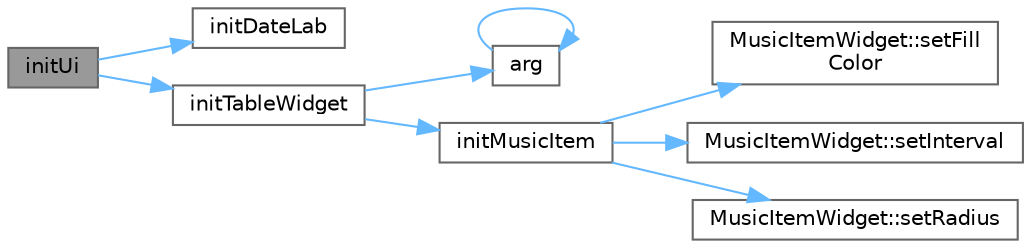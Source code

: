 digraph "initUi"
{
 // LATEX_PDF_SIZE
  bgcolor="transparent";
  edge [fontname=Helvetica,fontsize=10,labelfontname=Helvetica,labelfontsize=10];
  node [fontname=Helvetica,fontsize=10,shape=box,height=0.2,width=0.4];
  rankdir="LR";
  Node1 [id="Node000001",label="initUi",height=0.2,width=0.4,color="gray40", fillcolor="grey60", style="filled", fontcolor="black",tooltip="初始化界面"];
  Node1 -> Node2 [id="edge1_Node000001_Node000002",color="steelblue1",style="solid",tooltip=" "];
  Node2 [id="Node000002",label="initDateLab",height=0.2,width=0.4,color="grey40", fillcolor="white", style="filled",URL="$class_daily_recommend.html#af33653a755c92cbe26561696aa130533",tooltip="初始化日期标签"];
  Node1 -> Node3 [id="edge2_Node000001_Node000003",color="steelblue1",style="solid",tooltip=" "];
  Node3 [id="Node000003",label="initTableWidget",height=0.2,width=0.4,color="grey40", fillcolor="white", style="filled",URL="$class_daily_recommend.html#ac05465c66c47f2caebb711218a7e118a",tooltip="初始化歌曲列表控件"];
  Node3 -> Node4 [id="edge3_Node000003_Node000004",color="steelblue1",style="solid",tooltip=" "];
  Node4 [id="Node000004",label="arg",height=0.2,width=0.4,color="grey40", fillcolor="white", style="filled",URL="$base_8h.html#a2c8e80c1b1c8b7747e99b8e9a24a0429",tooltip="Returns a named argument to be used in a formatting function."];
  Node4 -> Node4 [id="edge4_Node000004_Node000004",color="steelblue1",style="solid",tooltip=" "];
  Node3 -> Node5 [id="edge5_Node000003_Node000005",color="steelblue1",style="solid",tooltip=" "];
  Node5 [id="Node000005",label="initMusicItem",height=0.2,width=0.4,color="grey40", fillcolor="white", style="filled",URL="$class_daily_recommend.html#a4c31fa17ce6a5cc8533d92486ed88966",tooltip="初始化音乐项控件"];
  Node5 -> Node6 [id="edge6_Node000005_Node000006",color="steelblue1",style="solid",tooltip=" "];
  Node6 [id="Node000006",label="MusicItemWidget::setFill\lColor",height=0.2,width=0.4,color="grey40", fillcolor="white", style="filled",URL="$class_music_item_widget.html#a63e18b34ea211235a80eeadb450ede32",tooltip="设置涟漪填充颜色"];
  Node5 -> Node7 [id="edge7_Node000005_Node000007",color="steelblue1",style="solid",tooltip=" "];
  Node7 [id="Node000007",label="MusicItemWidget::setInterval",height=0.2,width=0.4,color="grey40", fillcolor="white", style="filled",URL="$class_music_item_widget.html#aa4fd81b36db6f7e28b968918751a17f7",tooltip="设置定时器时间间隔，控制填充速度"];
  Node5 -> Node8 [id="edge8_Node000005_Node000008",color="steelblue1",style="solid",tooltip=" "];
  Node8 [id="Node000008",label="MusicItemWidget::setRadius",height=0.2,width=0.4,color="grey40", fillcolor="white", style="filled",URL="$class_music_item_widget.html#a04ae76275927b43c09f4df15c74691e2",tooltip="设置圆角半径"];
}
